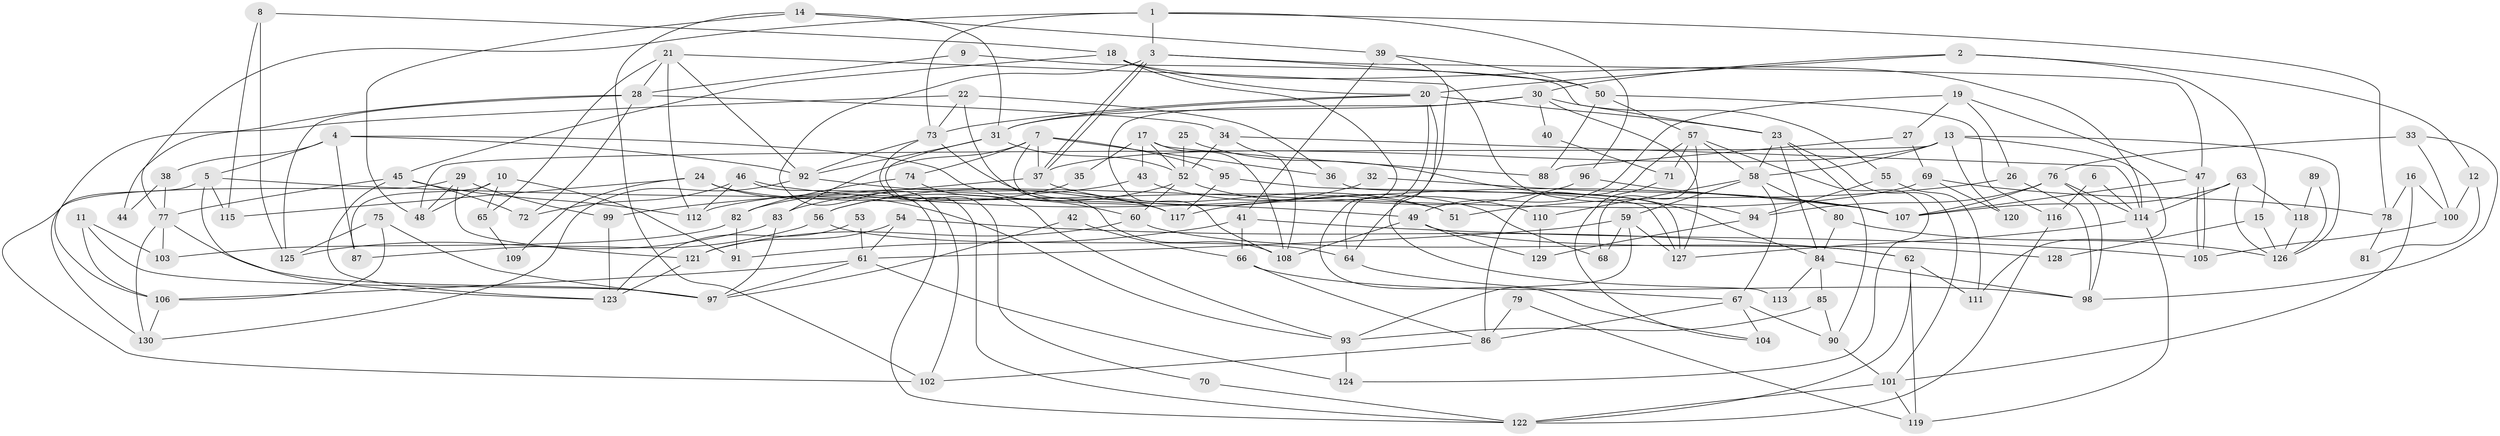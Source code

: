 // Generated by graph-tools (version 1.1) at 2025/14/03/09/25 04:14:56]
// undirected, 130 vertices, 260 edges
graph export_dot {
graph [start="1"]
  node [color=gray90,style=filled];
  1;
  2;
  3;
  4;
  5;
  6;
  7;
  8;
  9;
  10;
  11;
  12;
  13;
  14;
  15;
  16;
  17;
  18;
  19;
  20;
  21;
  22;
  23;
  24;
  25;
  26;
  27;
  28;
  29;
  30;
  31;
  32;
  33;
  34;
  35;
  36;
  37;
  38;
  39;
  40;
  41;
  42;
  43;
  44;
  45;
  46;
  47;
  48;
  49;
  50;
  51;
  52;
  53;
  54;
  55;
  56;
  57;
  58;
  59;
  60;
  61;
  62;
  63;
  64;
  65;
  66;
  67;
  68;
  69;
  70;
  71;
  72;
  73;
  74;
  75;
  76;
  77;
  78;
  79;
  80;
  81;
  82;
  83;
  84;
  85;
  86;
  87;
  88;
  89;
  90;
  91;
  92;
  93;
  94;
  95;
  96;
  97;
  98;
  99;
  100;
  101;
  102;
  103;
  104;
  105;
  106;
  107;
  108;
  109;
  110;
  111;
  112;
  113;
  114;
  115;
  116;
  117;
  118;
  119;
  120;
  121;
  122;
  123;
  124;
  125;
  126;
  127;
  128;
  129;
  130;
  1 -- 73;
  1 -- 78;
  1 -- 3;
  1 -- 77;
  1 -- 96;
  2 -- 20;
  2 -- 30;
  2 -- 12;
  2 -- 15;
  3 -- 37;
  3 -- 37;
  3 -- 47;
  3 -- 50;
  3 -- 102;
  4 -- 60;
  4 -- 92;
  4 -- 5;
  4 -- 38;
  4 -- 87;
  5 -- 130;
  5 -- 49;
  5 -- 115;
  5 -- 123;
  6 -- 114;
  6 -- 116;
  7 -- 117;
  7 -- 83;
  7 -- 36;
  7 -- 37;
  7 -- 74;
  7 -- 95;
  8 -- 115;
  8 -- 18;
  8 -- 125;
  9 -- 23;
  9 -- 28;
  10 -- 87;
  10 -- 48;
  10 -- 65;
  10 -- 91;
  11 -- 106;
  11 -- 97;
  11 -- 103;
  12 -- 100;
  12 -- 81;
  13 -- 58;
  13 -- 37;
  13 -- 48;
  13 -- 111;
  13 -- 120;
  13 -- 126;
  14 -- 102;
  14 -- 31;
  14 -- 39;
  14 -- 48;
  15 -- 126;
  15 -- 128;
  16 -- 100;
  16 -- 101;
  16 -- 78;
  17 -- 108;
  17 -- 52;
  17 -- 35;
  17 -- 43;
  17 -- 88;
  18 -- 20;
  18 -- 114;
  18 -- 45;
  18 -- 104;
  19 -- 49;
  19 -- 47;
  19 -- 26;
  19 -- 27;
  20 -- 64;
  20 -- 23;
  20 -- 31;
  20 -- 73;
  20 -- 113;
  21 -- 92;
  21 -- 94;
  21 -- 28;
  21 -- 65;
  21 -- 112;
  22 -- 73;
  22 -- 106;
  22 -- 36;
  22 -- 108;
  23 -- 101;
  23 -- 90;
  23 -- 58;
  23 -- 84;
  24 -- 93;
  24 -- 51;
  24 -- 109;
  24 -- 115;
  25 -- 84;
  25 -- 52;
  26 -- 98;
  26 -- 51;
  27 -- 88;
  27 -- 69;
  28 -- 34;
  28 -- 44;
  28 -- 72;
  28 -- 125;
  29 -- 99;
  29 -- 48;
  29 -- 102;
  29 -- 121;
  30 -- 31;
  30 -- 127;
  30 -- 40;
  30 -- 55;
  30 -- 108;
  31 -- 92;
  31 -- 52;
  31 -- 70;
  32 -- 107;
  32 -- 56;
  33 -- 98;
  33 -- 76;
  33 -- 100;
  34 -- 108;
  34 -- 52;
  34 -- 114;
  35 -- 82;
  36 -- 127;
  37 -- 51;
  37 -- 99;
  38 -- 77;
  38 -- 44;
  39 -- 41;
  39 -- 50;
  39 -- 64;
  40 -- 71;
  41 -- 66;
  41 -- 91;
  41 -- 105;
  42 -- 66;
  42 -- 97;
  43 -- 68;
  43 -- 83;
  45 -- 112;
  45 -- 72;
  45 -- 77;
  45 -- 123;
  46 -- 72;
  46 -- 122;
  46 -- 107;
  46 -- 112;
  47 -- 105;
  47 -- 105;
  47 -- 107;
  49 -- 108;
  49 -- 128;
  49 -- 129;
  50 -- 57;
  50 -- 88;
  50 -- 116;
  52 -- 60;
  52 -- 56;
  52 -- 110;
  53 -- 61;
  53 -- 123;
  54 -- 121;
  54 -- 61;
  54 -- 62;
  55 -- 94;
  55 -- 111;
  56 -- 64;
  56 -- 87;
  57 -- 86;
  57 -- 58;
  57 -- 68;
  57 -- 71;
  57 -- 124;
  58 -- 59;
  58 -- 67;
  58 -- 80;
  58 -- 110;
  59 -- 61;
  59 -- 68;
  59 -- 93;
  59 -- 127;
  60 -- 62;
  60 -- 121;
  61 -- 97;
  61 -- 106;
  61 -- 124;
  62 -- 111;
  62 -- 119;
  62 -- 122;
  63 -- 107;
  63 -- 114;
  63 -- 118;
  63 -- 126;
  64 -- 67;
  65 -- 109;
  66 -- 98;
  66 -- 86;
  67 -- 90;
  67 -- 86;
  67 -- 104;
  69 -- 112;
  69 -- 78;
  69 -- 120;
  70 -- 122;
  71 -- 104;
  73 -- 117;
  73 -- 92;
  73 -- 122;
  74 -- 93;
  74 -- 82;
  75 -- 97;
  75 -- 125;
  75 -- 106;
  76 -- 114;
  76 -- 107;
  76 -- 94;
  76 -- 98;
  77 -- 97;
  77 -- 103;
  77 -- 130;
  78 -- 81;
  79 -- 119;
  79 -- 86;
  80 -- 126;
  80 -- 84;
  82 -- 103;
  82 -- 91;
  83 -- 125;
  83 -- 97;
  84 -- 85;
  84 -- 98;
  84 -- 113;
  85 -- 93;
  85 -- 90;
  86 -- 102;
  89 -- 118;
  89 -- 126;
  90 -- 101;
  92 -- 117;
  92 -- 130;
  93 -- 124;
  94 -- 129;
  95 -- 127;
  95 -- 117;
  96 -- 107;
  96 -- 117;
  99 -- 123;
  100 -- 105;
  101 -- 119;
  101 -- 122;
  106 -- 130;
  110 -- 129;
  114 -- 127;
  114 -- 119;
  116 -- 122;
  118 -- 126;
  121 -- 123;
}
